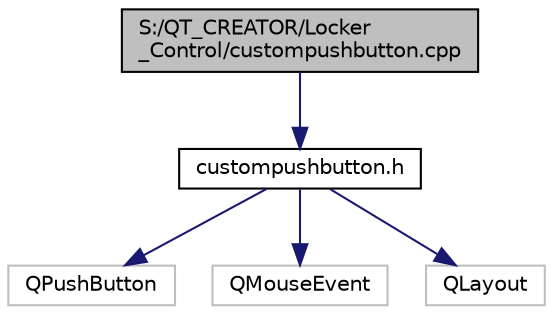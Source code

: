 digraph "S:/QT_CREATOR/Locker_Control/custompushbutton.cpp"
{
  edge [fontname="Helvetica",fontsize="10",labelfontname="Helvetica",labelfontsize="10"];
  node [fontname="Helvetica",fontsize="10",shape=record];
  Node1 [label="S:/QT_CREATOR/Locker\l_Control/custompushbutton.cpp",height=0.2,width=0.4,color="black", fillcolor="grey75", style="filled", fontcolor="black"];
  Node1 -> Node2 [color="midnightblue",fontsize="10",style="solid",fontname="Helvetica"];
  Node2 [label="custompushbutton.h",height=0.2,width=0.4,color="black", fillcolor="white", style="filled",URL="$custompushbutton_8h.html"];
  Node2 -> Node3 [color="midnightblue",fontsize="10",style="solid",fontname="Helvetica"];
  Node3 [label="QPushButton",height=0.2,width=0.4,color="grey75", fillcolor="white", style="filled"];
  Node2 -> Node4 [color="midnightblue",fontsize="10",style="solid",fontname="Helvetica"];
  Node4 [label="QMouseEvent",height=0.2,width=0.4,color="grey75", fillcolor="white", style="filled"];
  Node2 -> Node5 [color="midnightblue",fontsize="10",style="solid",fontname="Helvetica"];
  Node5 [label="QLayout",height=0.2,width=0.4,color="grey75", fillcolor="white", style="filled"];
}
